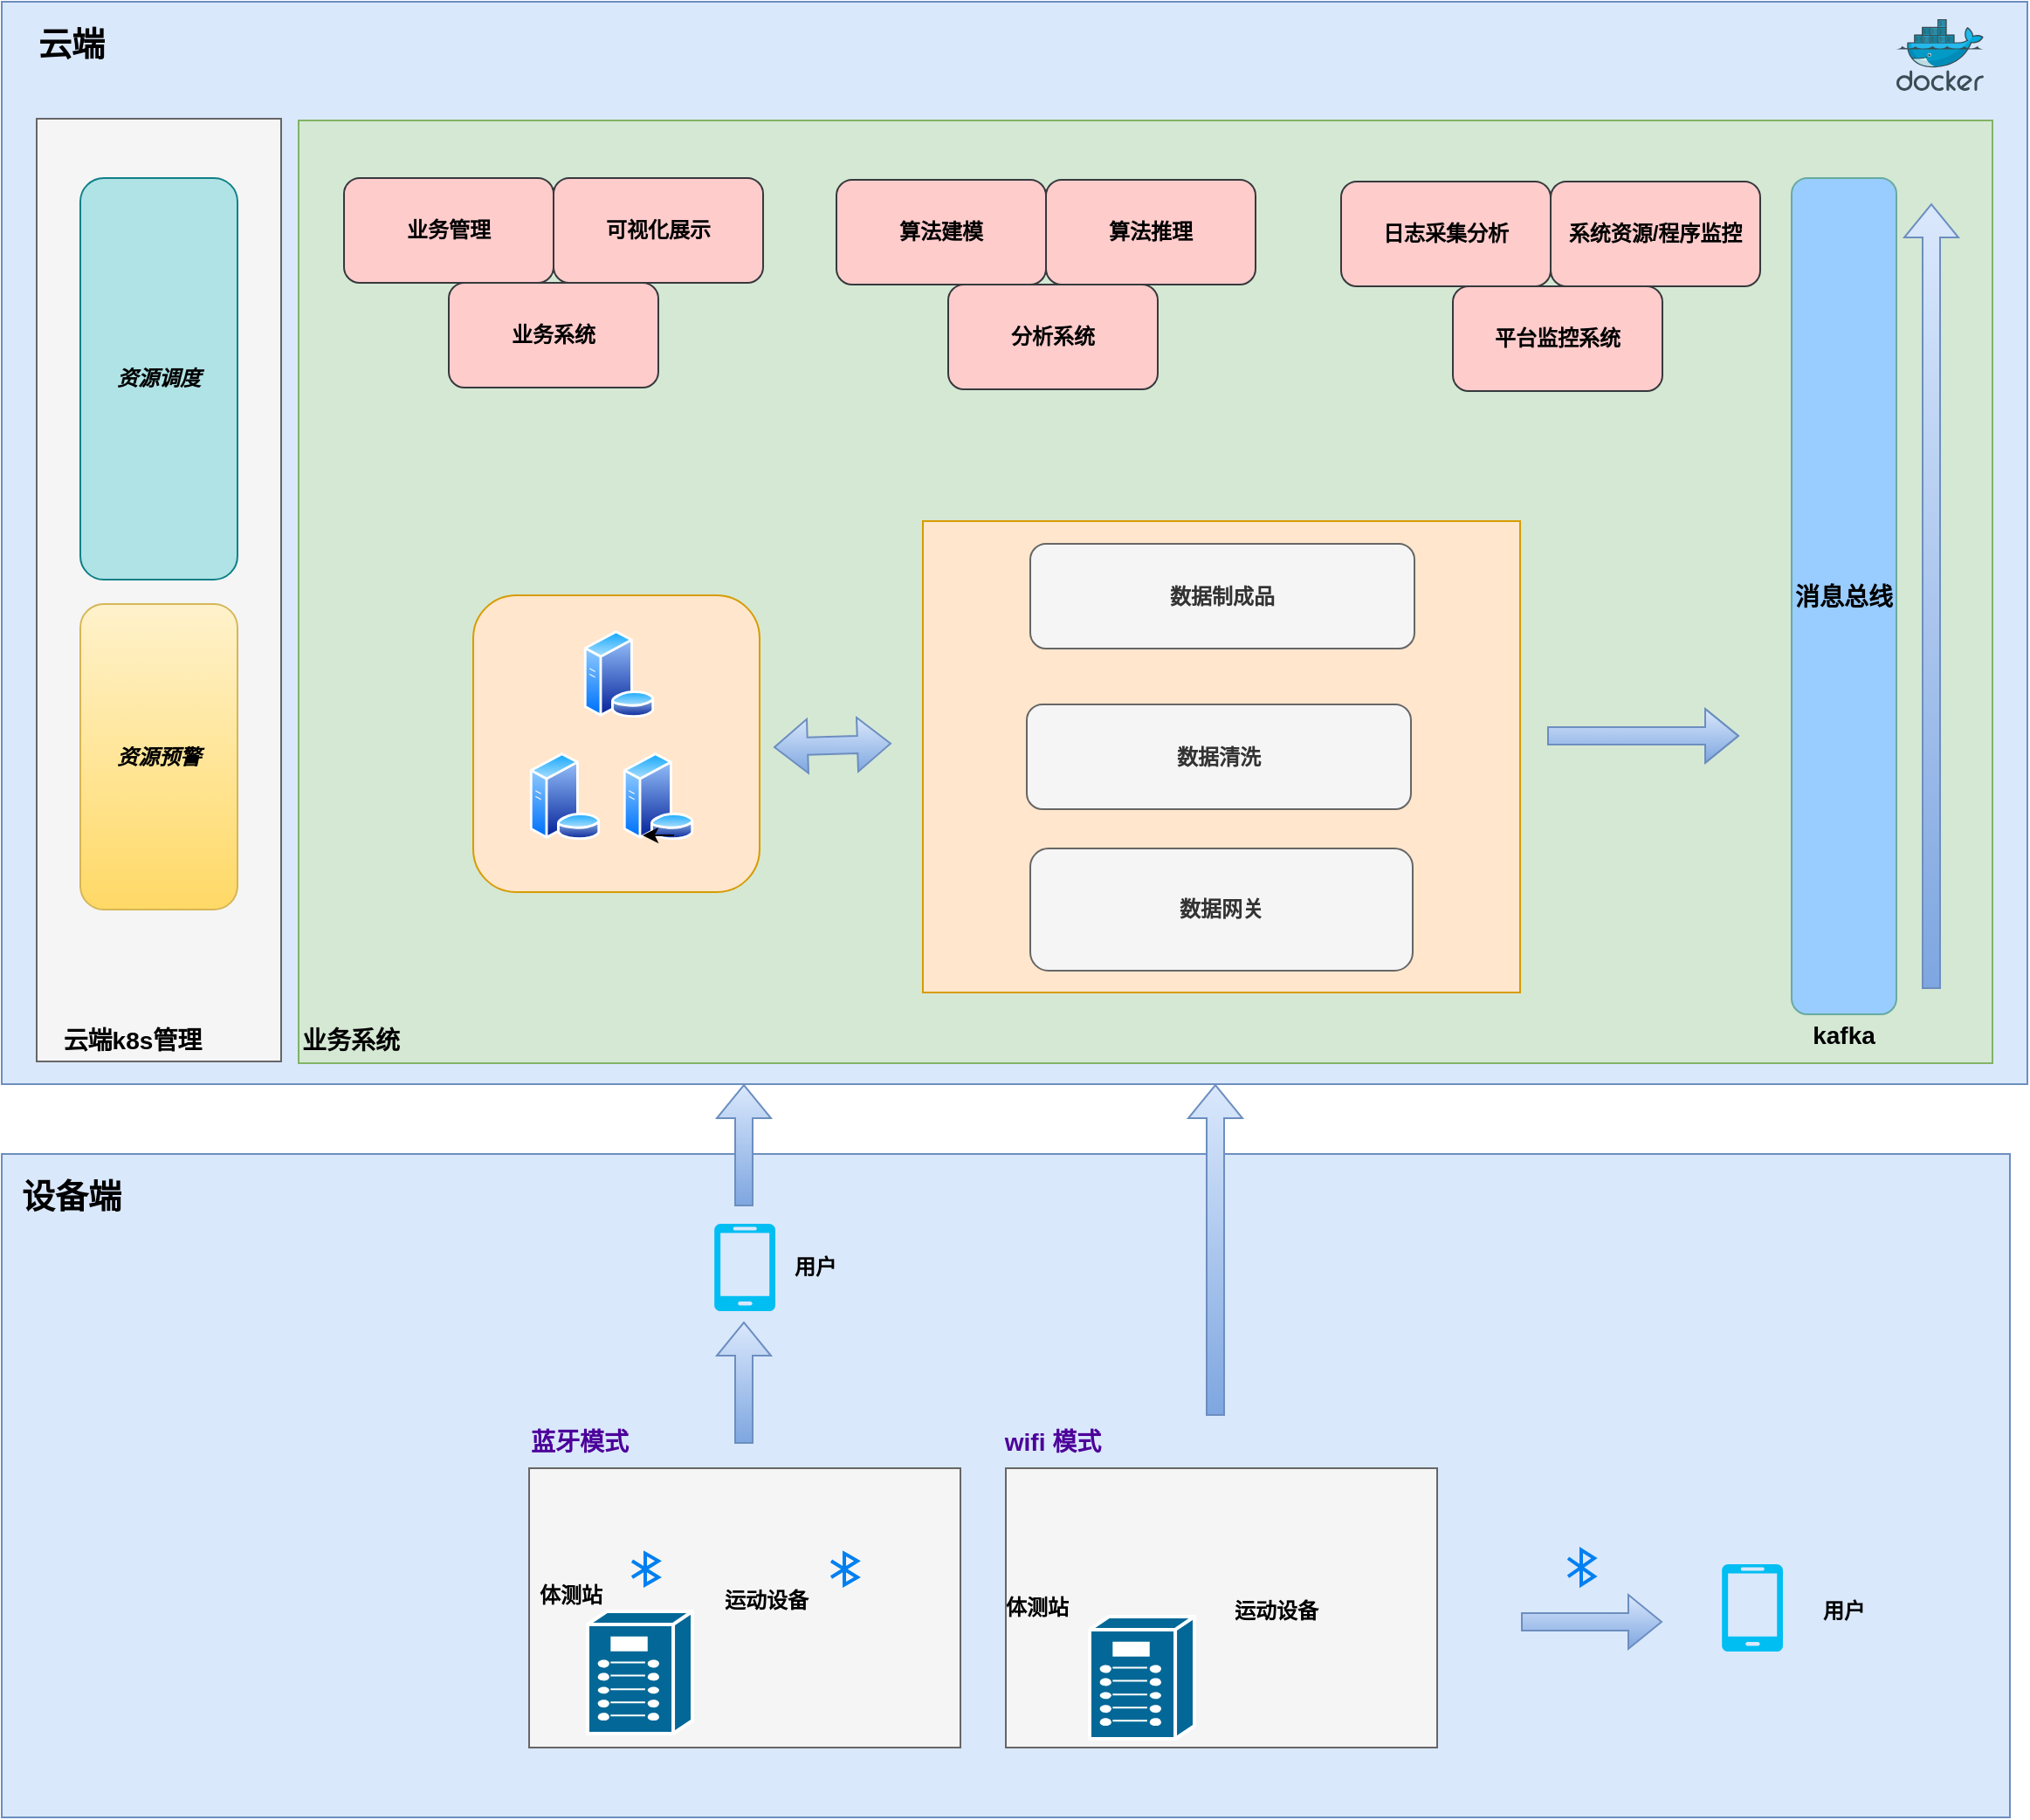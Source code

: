<mxfile version="20.6.0" type="github">
  <diagram id="ls8e80-gLTeel5YpICp5" name="第 1 页">
    <mxGraphModel dx="2062" dy="1146" grid="1" gridSize="10" guides="1" tooltips="1" connect="1" arrows="1" fold="1" page="1" pageScale="1" pageWidth="827" pageHeight="1169" math="0" shadow="0">
      <root>
        <mxCell id="0" />
        <mxCell id="1" parent="0" />
        <mxCell id="QGSotT8n_K5I-33iUHCd-101" value="" style="rounded=0;whiteSpace=wrap;html=1;fillColor=#dae8fc;strokeColor=#6c8ebf;" vertex="1" parent="1">
          <mxGeometry x="40" y="700" width="1150" height="380" as="geometry" />
        </mxCell>
        <mxCell id="QGSotT8n_K5I-33iUHCd-99" value="" style="rounded=0;whiteSpace=wrap;html=1;fillColor=#dae8fc;strokeColor=#6c8ebf;" vertex="1" parent="1">
          <mxGeometry x="40" y="40" width="1160" height="620" as="geometry" />
        </mxCell>
        <mxCell id="QGSotT8n_K5I-33iUHCd-93" value="" style="rounded=0;whiteSpace=wrap;html=1;fillColor=#f5f5f5;strokeColor=#666666;fontColor=#333333;" vertex="1" parent="1">
          <mxGeometry x="60" y="107" width="140" height="540" as="geometry" />
        </mxCell>
        <mxCell id="QGSotT8n_K5I-33iUHCd-90" value="" style="rounded=0;whiteSpace=wrap;html=1;fillColor=#d5e8d4;strokeColor=#82b366;" vertex="1" parent="1">
          <mxGeometry x="210" y="108" width="970" height="540" as="geometry" />
        </mxCell>
        <mxCell id="QGSotT8n_K5I-33iUHCd-87" value="" style="rounded=0;whiteSpace=wrap;html=1;fillColor=#ffe6cc;strokeColor=#d79b00;" vertex="1" parent="1">
          <mxGeometry x="567.5" y="337.5" width="342" height="270" as="geometry" />
        </mxCell>
        <mxCell id="QGSotT8n_K5I-33iUHCd-66" value="" style="rounded=0;whiteSpace=wrap;html=1;fontColor=#333333;fillColor=#f5f5f5;strokeColor=#666666;" vertex="1" parent="1">
          <mxGeometry x="615" y="880" width="247" height="160" as="geometry" />
        </mxCell>
        <mxCell id="QGSotT8n_K5I-33iUHCd-62" value="" style="rounded=0;whiteSpace=wrap;html=1;fontColor=#333333;fillColor=#f5f5f5;strokeColor=#666666;" vertex="1" parent="1">
          <mxGeometry x="342" y="880" width="247" height="160" as="geometry" />
        </mxCell>
        <mxCell id="QGSotT8n_K5I-33iUHCd-1" value="" style="shape=image;html=1;verticalAlign=top;verticalLabelPosition=bottom;labelBackgroundColor=#ffffff;imageAspect=0;aspect=fixed;image=https://cdn1.iconfinder.com/data/icons/dompicon-glyph-fitness-diet/256/exercise-cardio-running-treadmill-fitness-diet-128.png;fontColor=#000000;" vertex="1" parent="1">
          <mxGeometry x="483" y="968" width="64" height="64" as="geometry" />
        </mxCell>
        <mxCell id="QGSotT8n_K5I-33iUHCd-5" value="" style="html=1;verticalLabelPosition=bottom;align=center;labelBackgroundColor=#ffffff;verticalAlign=top;strokeWidth=2;strokeColor=#0080F0;shadow=0;dashed=0;shape=mxgraph.ios7.icons.bluetooth;pointerEvents=1" vertex="1" parent="1">
          <mxGeometry x="401" y="928.8" width="15" height="18" as="geometry" />
        </mxCell>
        <mxCell id="QGSotT8n_K5I-33iUHCd-15" value="" style="shape=mxgraph.cisco.misc.breakout_box;html=1;pointerEvents=1;dashed=0;fillColor=#036897;strokeColor=#ffffff;strokeWidth=2;verticalLabelPosition=bottom;verticalAlign=top;align=center;outlineConnect=0;" vertex="1" parent="1">
          <mxGeometry x="375.5" y="962" width="60" height="70" as="geometry" />
        </mxCell>
        <mxCell id="QGSotT8n_K5I-33iUHCd-17" value="" style="verticalLabelPosition=bottom;html=1;verticalAlign=top;align=center;strokeColor=none;fillColor=#00BEF2;shape=mxgraph.azure.mobile;pointerEvents=1;fontColor=#000000;" vertex="1" parent="1">
          <mxGeometry x="448" y="740" width="35" height="50" as="geometry" />
        </mxCell>
        <mxCell id="QGSotT8n_K5I-33iUHCd-24" value="" style="shape=image;html=1;verticalAlign=top;verticalLabelPosition=bottom;labelBackgroundColor=#ffffff;imageAspect=0;aspect=fixed;image=https://cdn0.iconfinder.com/data/icons/social-media-2183/512/social__media__social_media__wifi_-128.png;fontColor=#000000;" vertex="1" parent="1">
          <mxGeometry x="683" y="922" width="34" height="34" as="geometry" />
        </mxCell>
        <mxCell id="QGSotT8n_K5I-33iUHCd-25" value="" style="shape=image;html=1;verticalAlign=top;verticalLabelPosition=bottom;labelBackgroundColor=#ffffff;imageAspect=0;aspect=fixed;image=https://cdn0.iconfinder.com/data/icons/social-media-2183/512/social__media__social_media__wifi_-128.png;fontColor=#000000;" vertex="1" parent="1">
          <mxGeometry x="803" y="920.8" width="34" height="34" as="geometry" />
        </mxCell>
        <mxCell id="QGSotT8n_K5I-33iUHCd-26" value="" style="shape=image;html=1;verticalAlign=top;verticalLabelPosition=bottom;labelBackgroundColor=#ffffff;imageAspect=0;aspect=fixed;image=https://cdn1.iconfinder.com/data/icons/dompicon-glyph-fitness-diet/256/exercise-cardio-running-treadmill-fitness-diet-128.png;fontColor=#000000;" vertex="1" parent="1">
          <mxGeometry x="783" y="971" width="64" height="64" as="geometry" />
        </mxCell>
        <mxCell id="QGSotT8n_K5I-33iUHCd-27" value="" style="shape=mxgraph.cisco.misc.breakout_box;html=1;pointerEvents=1;dashed=0;fillColor=#036897;strokeColor=#ffffff;strokeWidth=2;verticalLabelPosition=bottom;verticalAlign=top;align=center;outlineConnect=0;" vertex="1" parent="1">
          <mxGeometry x="663" y="965" width="60" height="70" as="geometry" />
        </mxCell>
        <mxCell id="QGSotT8n_K5I-33iUHCd-29" value="" style="sketch=0;aspect=fixed;html=1;points=[];align=center;image;fontSize=12;image=img/lib/mscae/Docker.svg;fontColor=#000000;" vertex="1" parent="1">
          <mxGeometry x="1125" y="50" width="50" height="41" as="geometry" />
        </mxCell>
        <mxCell id="QGSotT8n_K5I-33iUHCd-30" value="" style="html=1;verticalLabelPosition=bottom;align=center;labelBackgroundColor=#ffffff;verticalAlign=top;strokeWidth=2;strokeColor=#0080F0;shadow=0;dashed=0;shape=mxgraph.ios7.icons.bluetooth;pointerEvents=1" vertex="1" parent="1">
          <mxGeometry x="937" y="926.8" width="15" height="20" as="geometry" />
        </mxCell>
        <mxCell id="QGSotT8n_K5I-33iUHCd-31" value="" style="verticalLabelPosition=bottom;html=1;verticalAlign=top;align=center;strokeColor=none;fillColor=#00BEF2;shape=mxgraph.azure.mobile;pointerEvents=1;fontColor=#000000;" vertex="1" parent="1">
          <mxGeometry x="1025" y="935" width="35" height="50" as="geometry" />
        </mxCell>
        <mxCell id="QGSotT8n_K5I-33iUHCd-35" value="数据网关" style="rounded=1;whiteSpace=wrap;html=1;fontColor=#333333;fillColor=#f5f5f5;strokeColor=#666666;fontStyle=1" vertex="1" parent="1">
          <mxGeometry x="629" y="525" width="219" height="70" as="geometry" />
        </mxCell>
        <mxCell id="QGSotT8n_K5I-33iUHCd-36" value="消息总线" style="rounded=1;whiteSpace=wrap;html=1;fillColor=#99CCFF;strokeColor=#67AB9F;fontStyle=1;fontSize=14;" vertex="1" parent="1">
          <mxGeometry x="1065" y="141" width="60" height="479" as="geometry" />
        </mxCell>
        <mxCell id="QGSotT8n_K5I-33iUHCd-37" value="数据清洗" style="rounded=1;whiteSpace=wrap;html=1;fontColor=#333333;fillColor=#f5f5f5;strokeColor=#666666;fontStyle=1" vertex="1" parent="1">
          <mxGeometry x="627" y="442.5" width="220" height="60" as="geometry" />
        </mxCell>
        <mxCell id="QGSotT8n_K5I-33iUHCd-39" value="分析系统" style="rounded=1;whiteSpace=wrap;html=1;fillColor=#ffcccc;strokeColor=#36393d;fontStyle=1" vertex="1" parent="1">
          <mxGeometry x="582" y="202" width="120" height="60" as="geometry" />
        </mxCell>
        <mxCell id="QGSotT8n_K5I-33iUHCd-40" value="业务管理" style="rounded=1;whiteSpace=wrap;html=1;fillColor=#ffcccc;strokeColor=#36393d;fontStyle=1" vertex="1" parent="1">
          <mxGeometry x="236" y="141" width="120" height="60" as="geometry" />
        </mxCell>
        <mxCell id="QGSotT8n_K5I-33iUHCd-41" value="可视化展示" style="rounded=1;whiteSpace=wrap;html=1;fillColor=#ffcccc;strokeColor=#36393d;fontStyle=1" vertex="1" parent="1">
          <mxGeometry x="356" y="141" width="120" height="60" as="geometry" />
        </mxCell>
        <mxCell id="QGSotT8n_K5I-33iUHCd-42" value="算法建模" style="rounded=1;whiteSpace=wrap;html=1;fillColor=#ffcccc;strokeColor=#36393d;fontStyle=1" vertex="1" parent="1">
          <mxGeometry x="518" y="142" width="120" height="60" as="geometry" />
        </mxCell>
        <mxCell id="QGSotT8n_K5I-33iUHCd-43" value="算法推理" style="rounded=1;whiteSpace=wrap;html=1;fillColor=#ffcccc;strokeColor=#36393d;fontStyle=1" vertex="1" parent="1">
          <mxGeometry x="638" y="142" width="120" height="60" as="geometry" />
        </mxCell>
        <mxCell id="QGSotT8n_K5I-33iUHCd-45" value="业务系统" style="rounded=1;whiteSpace=wrap;html=1;fillColor=#ffcccc;strokeColor=#36393d;fontStyle=1" vertex="1" parent="1">
          <mxGeometry x="296" y="201" width="120" height="60" as="geometry" />
        </mxCell>
        <mxCell id="QGSotT8n_K5I-33iUHCd-51" value="平台监控系统" style="rounded=1;whiteSpace=wrap;html=1;fillColor=#ffcccc;strokeColor=#36393d;fontStyle=1" vertex="1" parent="1">
          <mxGeometry x="871" y="203" width="120" height="60" as="geometry" />
        </mxCell>
        <mxCell id="QGSotT8n_K5I-33iUHCd-52" value="日志采集分析" style="rounded=1;whiteSpace=wrap;html=1;fillColor=#ffcccc;strokeColor=#36393d;fontStyle=1" vertex="1" parent="1">
          <mxGeometry x="807" y="143" width="120" height="60" as="geometry" />
        </mxCell>
        <mxCell id="QGSotT8n_K5I-33iUHCd-53" value="系统资源/程序监控" style="rounded=1;whiteSpace=wrap;html=1;fillColor=#ffcccc;strokeColor=#36393d;fontStyle=1" vertex="1" parent="1">
          <mxGeometry x="927" y="143" width="120" height="60" as="geometry" />
        </mxCell>
        <mxCell id="QGSotT8n_K5I-33iUHCd-55" value="数据制成品" style="rounded=1;whiteSpace=wrap;html=1;fontColor=#333333;fillColor=#f5f5f5;strokeColor=#666666;fontStyle=1" vertex="1" parent="1">
          <mxGeometry x="629" y="350.5" width="220" height="60" as="geometry" />
        </mxCell>
        <mxCell id="QGSotT8n_K5I-33iUHCd-57" value="" style="rounded=1;whiteSpace=wrap;html=1;fillColor=#ffe6cc;strokeColor=#d79b00;" vertex="1" parent="1">
          <mxGeometry x="310" y="380" width="164" height="170" as="geometry" />
        </mxCell>
        <mxCell id="QGSotT8n_K5I-33iUHCd-58" value="资源调度" style="rounded=1;whiteSpace=wrap;html=1;fillColor=#b0e3e6;strokeColor=#0e8088;fontStyle=3" vertex="1" parent="1">
          <mxGeometry x="85" y="141" width="90" height="230" as="geometry" />
        </mxCell>
        <mxCell id="QGSotT8n_K5I-33iUHCd-63" value="蓝牙模式" style="text;html=1;strokeColor=none;fillColor=none;align=center;verticalAlign=middle;whiteSpace=wrap;rounded=0;fontColor=#4C0099;fontStyle=1;fontSize=14;" vertex="1" parent="1">
          <mxGeometry x="341" y="850" width="60" height="30" as="geometry" />
        </mxCell>
        <mxCell id="QGSotT8n_K5I-33iUHCd-65" value="" style="html=1;verticalLabelPosition=bottom;align=center;labelBackgroundColor=#ffffff;verticalAlign=top;strokeWidth=2;strokeColor=#0080F0;shadow=0;dashed=0;shape=mxgraph.ios7.icons.bluetooth;pointerEvents=1" vertex="1" parent="1">
          <mxGeometry x="515" y="928.8" width="15" height="18" as="geometry" />
        </mxCell>
        <mxCell id="QGSotT8n_K5I-33iUHCd-67" value="wifi 模式" style="text;html=1;strokeColor=none;fillColor=none;align=center;verticalAlign=middle;whiteSpace=wrap;rounded=0;fontColor=#4C0099;fontStyle=1;fontSize=14;" vertex="1" parent="1">
          <mxGeometry x="612" y="850" width="60" height="30" as="geometry" />
        </mxCell>
        <mxCell id="QGSotT8n_K5I-33iUHCd-68" value="资源预警" style="rounded=1;whiteSpace=wrap;html=1;fillColor=#fff2cc;gradientColor=#ffd966;strokeColor=#d6b656;fontStyle=3" vertex="1" parent="1">
          <mxGeometry x="85" y="385" width="90" height="175" as="geometry" />
        </mxCell>
        <mxCell id="QGSotT8n_K5I-33iUHCd-70" value="" style="shape=flexArrow;endArrow=classic;html=1;rounded=0;fontColor=#000000;fillColor=#dae8fc;strokeColor=#6c8ebf;gradientColor=#7ea6e0;" edge="1" parent="1">
          <mxGeometry width="50" height="50" relative="1" as="geometry">
            <mxPoint x="910" y="968" as="sourcePoint" />
            <mxPoint x="991" y="968" as="targetPoint" />
          </mxGeometry>
        </mxCell>
        <mxCell id="QGSotT8n_K5I-33iUHCd-72" value="用户" style="text;html=1;strokeColor=none;fillColor=none;align=center;verticalAlign=middle;whiteSpace=wrap;rounded=0;fontColor=#000000;fontStyle=1" vertex="1" parent="1">
          <mxGeometry x="1065" y="946.8" width="60" height="30" as="geometry" />
        </mxCell>
        <mxCell id="QGSotT8n_K5I-33iUHCd-73" value="" style="aspect=fixed;perimeter=ellipsePerimeter;html=1;align=center;shadow=0;dashed=0;spacingTop=3;image;image=img/lib/active_directory/database_server.svg;fontColor=#000000;" vertex="1" parent="1">
          <mxGeometry x="373" y="400" width="41" height="50" as="geometry" />
        </mxCell>
        <mxCell id="QGSotT8n_K5I-33iUHCd-74" value="" style="aspect=fixed;perimeter=ellipsePerimeter;html=1;align=center;shadow=0;dashed=0;spacingTop=3;image;image=img/lib/active_directory/database_server.svg;fontColor=#000000;" vertex="1" parent="1">
          <mxGeometry x="342" y="470" width="41" height="50" as="geometry" />
        </mxCell>
        <mxCell id="QGSotT8n_K5I-33iUHCd-75" value="" style="aspect=fixed;perimeter=ellipsePerimeter;html=1;align=center;shadow=0;dashed=0;spacingTop=3;image;image=img/lib/active_directory/database_server.svg;fontColor=#000000;" vertex="1" parent="1">
          <mxGeometry x="395.5" y="470" width="41" height="50" as="geometry" />
        </mxCell>
        <mxCell id="QGSotT8n_K5I-33iUHCd-78" value="" style="shape=flexArrow;endArrow=classic;html=1;rounded=0;fontColor=#000000;fillColor=#dae8fc;strokeColor=#6c8ebf;gradientColor=#7ea6e0;" edge="1" parent="1">
          <mxGeometry width="50" height="50" relative="1" as="geometry">
            <mxPoint x="1145" y="605.5" as="sourcePoint" />
            <mxPoint x="1145" y="155.5" as="targetPoint" />
          </mxGeometry>
        </mxCell>
        <mxCell id="QGSotT8n_K5I-33iUHCd-81" value="" style="shape=flexArrow;endArrow=classic;html=1;rounded=0;fontColor=#000000;fillColor=#dae8fc;strokeColor=#6c8ebf;gradientColor=#7ea6e0;" edge="1" parent="1">
          <mxGeometry width="50" height="50" relative="1" as="geometry">
            <mxPoint x="465" y="866" as="sourcePoint" />
            <mxPoint x="465" y="796" as="targetPoint" />
          </mxGeometry>
        </mxCell>
        <mxCell id="QGSotT8n_K5I-33iUHCd-83" value="" style="shape=flexArrow;endArrow=classic;html=1;rounded=0;fontColor=#000000;fillColor=#dae8fc;strokeColor=#6c8ebf;gradientColor=#7ea6e0;" edge="1" parent="1">
          <mxGeometry width="50" height="50" relative="1" as="geometry">
            <mxPoint x="735" y="850" as="sourcePoint" />
            <mxPoint x="735" y="660" as="targetPoint" />
          </mxGeometry>
        </mxCell>
        <mxCell id="QGSotT8n_K5I-33iUHCd-85" value="" style="shape=flexArrow;endArrow=classic;html=1;rounded=0;fontColor=#000000;fillColor=#dae8fc;strokeColor=#6c8ebf;gradientColor=#7ea6e0;" edge="1" parent="1">
          <mxGeometry width="50" height="50" relative="1" as="geometry">
            <mxPoint x="465" y="730" as="sourcePoint" />
            <mxPoint x="465" y="660" as="targetPoint" />
          </mxGeometry>
        </mxCell>
        <mxCell id="QGSotT8n_K5I-33iUHCd-86" value="云端k8s管理" style="text;html=1;strokeColor=none;fillColor=none;align=center;verticalAlign=middle;whiteSpace=wrap;rounded=0;fontColor=#000000;fontStyle=1;fontSize=14;" vertex="1" parent="1">
          <mxGeometry x="60" y="620" width="110" height="30" as="geometry" />
        </mxCell>
        <mxCell id="QGSotT8n_K5I-33iUHCd-88" value="" style="shape=flexArrow;endArrow=classic;html=1;rounded=0;fontColor=#000000;fillColor=#dae8fc;strokeColor=#6c8ebf;gradientColor=#7ea6e0;" edge="1" parent="1">
          <mxGeometry width="50" height="50" relative="1" as="geometry">
            <mxPoint x="925" y="460.5" as="sourcePoint" />
            <mxPoint x="1035" y="460.5" as="targetPoint" />
            <Array as="points">
              <mxPoint x="985" y="460.5" />
            </Array>
          </mxGeometry>
        </mxCell>
        <mxCell id="QGSotT8n_K5I-33iUHCd-94" value="业务系统" style="text;html=1;strokeColor=none;fillColor=none;align=center;verticalAlign=middle;whiteSpace=wrap;rounded=0;fontColor=#000000;fontSize=14;fontStyle=1" vertex="1" parent="1">
          <mxGeometry x="210" y="620" width="60" height="30" as="geometry" />
        </mxCell>
        <mxCell id="QGSotT8n_K5I-33iUHCd-95" style="edgeStyle=orthogonalEdgeStyle;rounded=0;orthogonalLoop=1;jettySize=auto;html=1;exitX=0.75;exitY=1;exitDx=0;exitDy=0;entryX=0.25;entryY=1;entryDx=0;entryDy=0;fontColor=#000000;" edge="1" parent="1" source="QGSotT8n_K5I-33iUHCd-75" target="QGSotT8n_K5I-33iUHCd-75">
          <mxGeometry relative="1" as="geometry" />
        </mxCell>
        <mxCell id="QGSotT8n_K5I-33iUHCd-98" value="" style="shape=flexArrow;endArrow=classic;startArrow=classic;html=1;rounded=0;fontColor=#000000;fillColor=#dae8fc;strokeColor=#6c8ebf;gradientColor=#7ea6e0;" edge="1" parent="1">
          <mxGeometry width="100" height="100" relative="1" as="geometry">
            <mxPoint x="482" y="467" as="sourcePoint" />
            <mxPoint x="549.5" y="464.877" as="targetPoint" />
            <Array as="points">
              <mxPoint x="482" y="467" />
            </Array>
          </mxGeometry>
        </mxCell>
        <mxCell id="QGSotT8n_K5I-33iUHCd-100" value="云端" style="text;html=1;strokeColor=none;fillColor=none;align=center;verticalAlign=middle;whiteSpace=wrap;rounded=0;fontColor=#000000;fontStyle=1;fontSize=19;" vertex="1" parent="1">
          <mxGeometry x="50" y="50" width="60" height="30" as="geometry" />
        </mxCell>
        <mxCell id="QGSotT8n_K5I-33iUHCd-104" value="设备端" style="text;html=1;strokeColor=none;fillColor=none;align=center;verticalAlign=middle;whiteSpace=wrap;rounded=0;fontColor=#000000;fontStyle=1;fontSize=19;" vertex="1" parent="1">
          <mxGeometry x="50" y="710" width="60" height="30" as="geometry" />
        </mxCell>
        <mxCell id="QGSotT8n_K5I-33iUHCd-106" value="kafka" style="text;html=1;strokeColor=none;fillColor=none;align=center;verticalAlign=middle;whiteSpace=wrap;rounded=0;fontSize=14;fontColor=#000000;fontStyle=1" vertex="1" parent="1">
          <mxGeometry x="1065" y="617" width="60" height="30" as="geometry" />
        </mxCell>
        <mxCell id="QGSotT8n_K5I-33iUHCd-107" value="用户" style="text;html=1;strokeColor=none;fillColor=none;align=center;verticalAlign=middle;whiteSpace=wrap;rounded=0;fontColor=#000000;fontStyle=1" vertex="1" parent="1">
          <mxGeometry x="476" y="750" width="60" height="30" as="geometry" />
        </mxCell>
        <mxCell id="QGSotT8n_K5I-33iUHCd-108" value="体测站" style="text;html=1;strokeColor=none;fillColor=none;align=center;verticalAlign=middle;whiteSpace=wrap;rounded=0;fontColor=#000000;fontStyle=1" vertex="1" parent="1">
          <mxGeometry x="335.5" y="938" width="60" height="30" as="geometry" />
        </mxCell>
        <mxCell id="QGSotT8n_K5I-33iUHCd-109" value="运动设备" style="text;html=1;strokeColor=none;fillColor=none;align=center;verticalAlign=middle;whiteSpace=wrap;rounded=0;fontColor=#000000;fontStyle=1" vertex="1" parent="1">
          <mxGeometry x="448" y="941" width="60" height="30" as="geometry" />
        </mxCell>
        <mxCell id="QGSotT8n_K5I-33iUHCd-110" value="体测站" style="text;html=1;strokeColor=none;fillColor=none;align=center;verticalAlign=middle;whiteSpace=wrap;rounded=0;fontColor=#000000;fontStyle=1" vertex="1" parent="1">
          <mxGeometry x="603" y="945" width="60" height="30" as="geometry" />
        </mxCell>
        <mxCell id="QGSotT8n_K5I-33iUHCd-111" value="运动设备" style="text;html=1;strokeColor=none;fillColor=none;align=center;verticalAlign=middle;whiteSpace=wrap;rounded=0;fontColor=#000000;fontStyle=1" vertex="1" parent="1">
          <mxGeometry x="740" y="946.8" width="60" height="30" as="geometry" />
        </mxCell>
      </root>
    </mxGraphModel>
  </diagram>
</mxfile>
